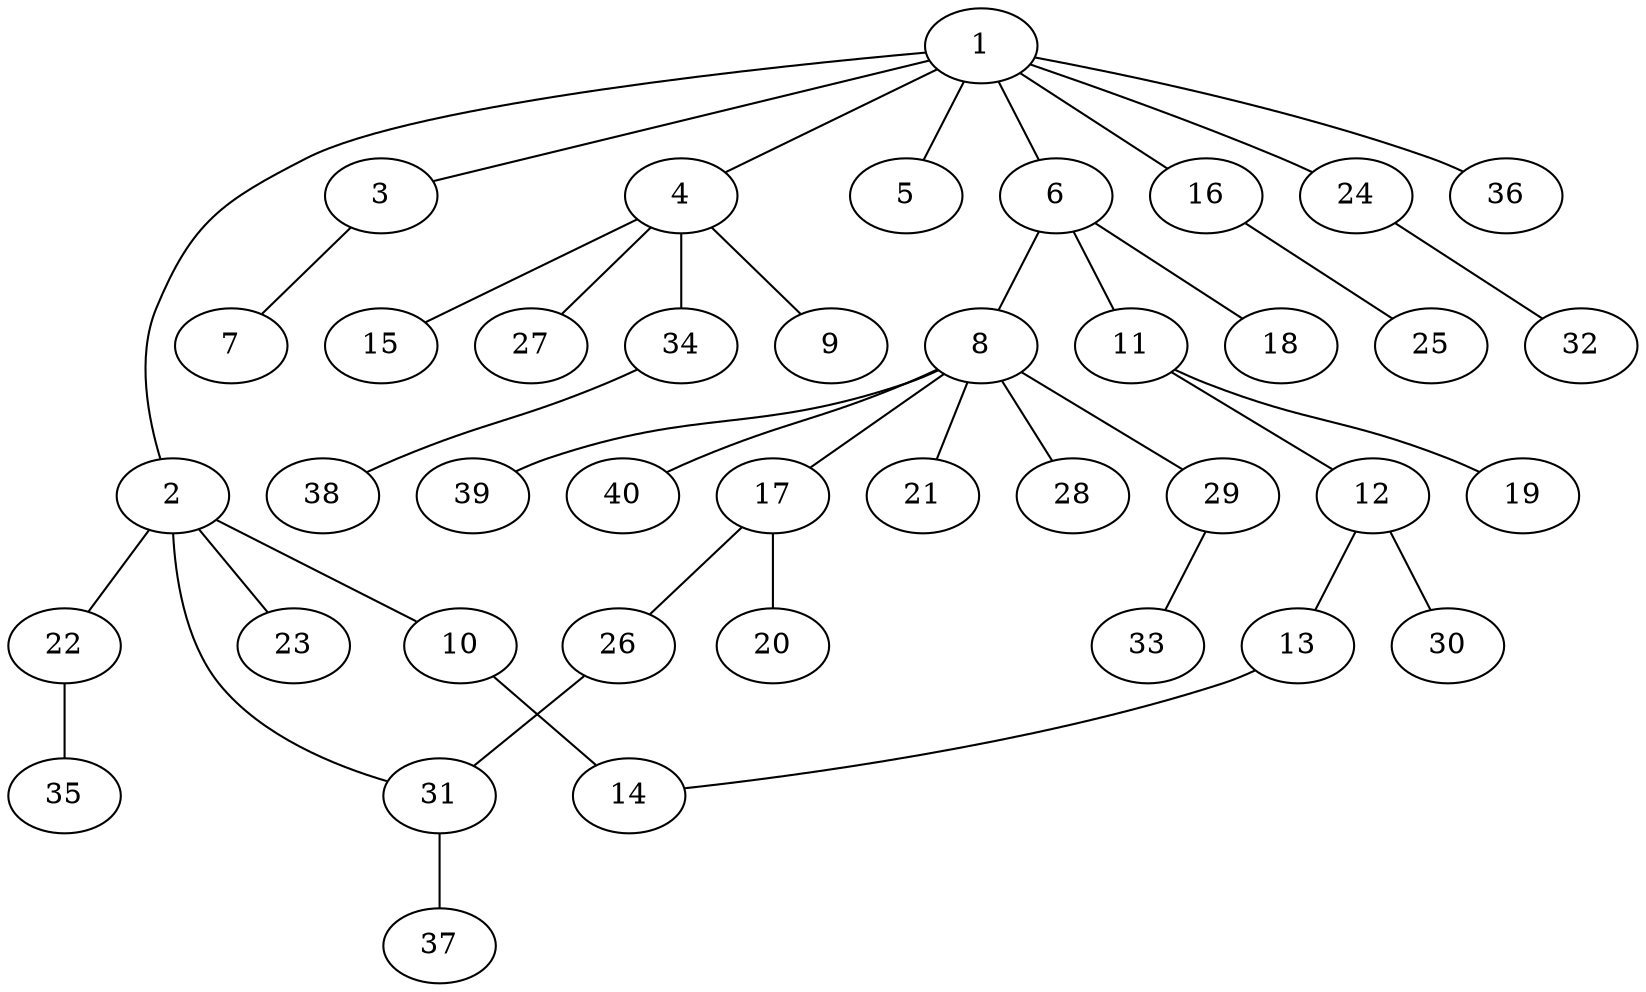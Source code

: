 graph graphname {1--2
1--3
1--4
1--5
1--6
1--16
1--24
1--36
2--10
2--22
2--23
2--31
3--7
4--9
4--15
4--27
4--34
6--8
6--11
6--18
8--17
8--21
8--28
8--29
8--39
8--40
10--14
11--12
11--19
12--13
12--30
13--14
16--25
17--20
17--26
22--35
24--32
26--31
29--33
31--37
34--38
}